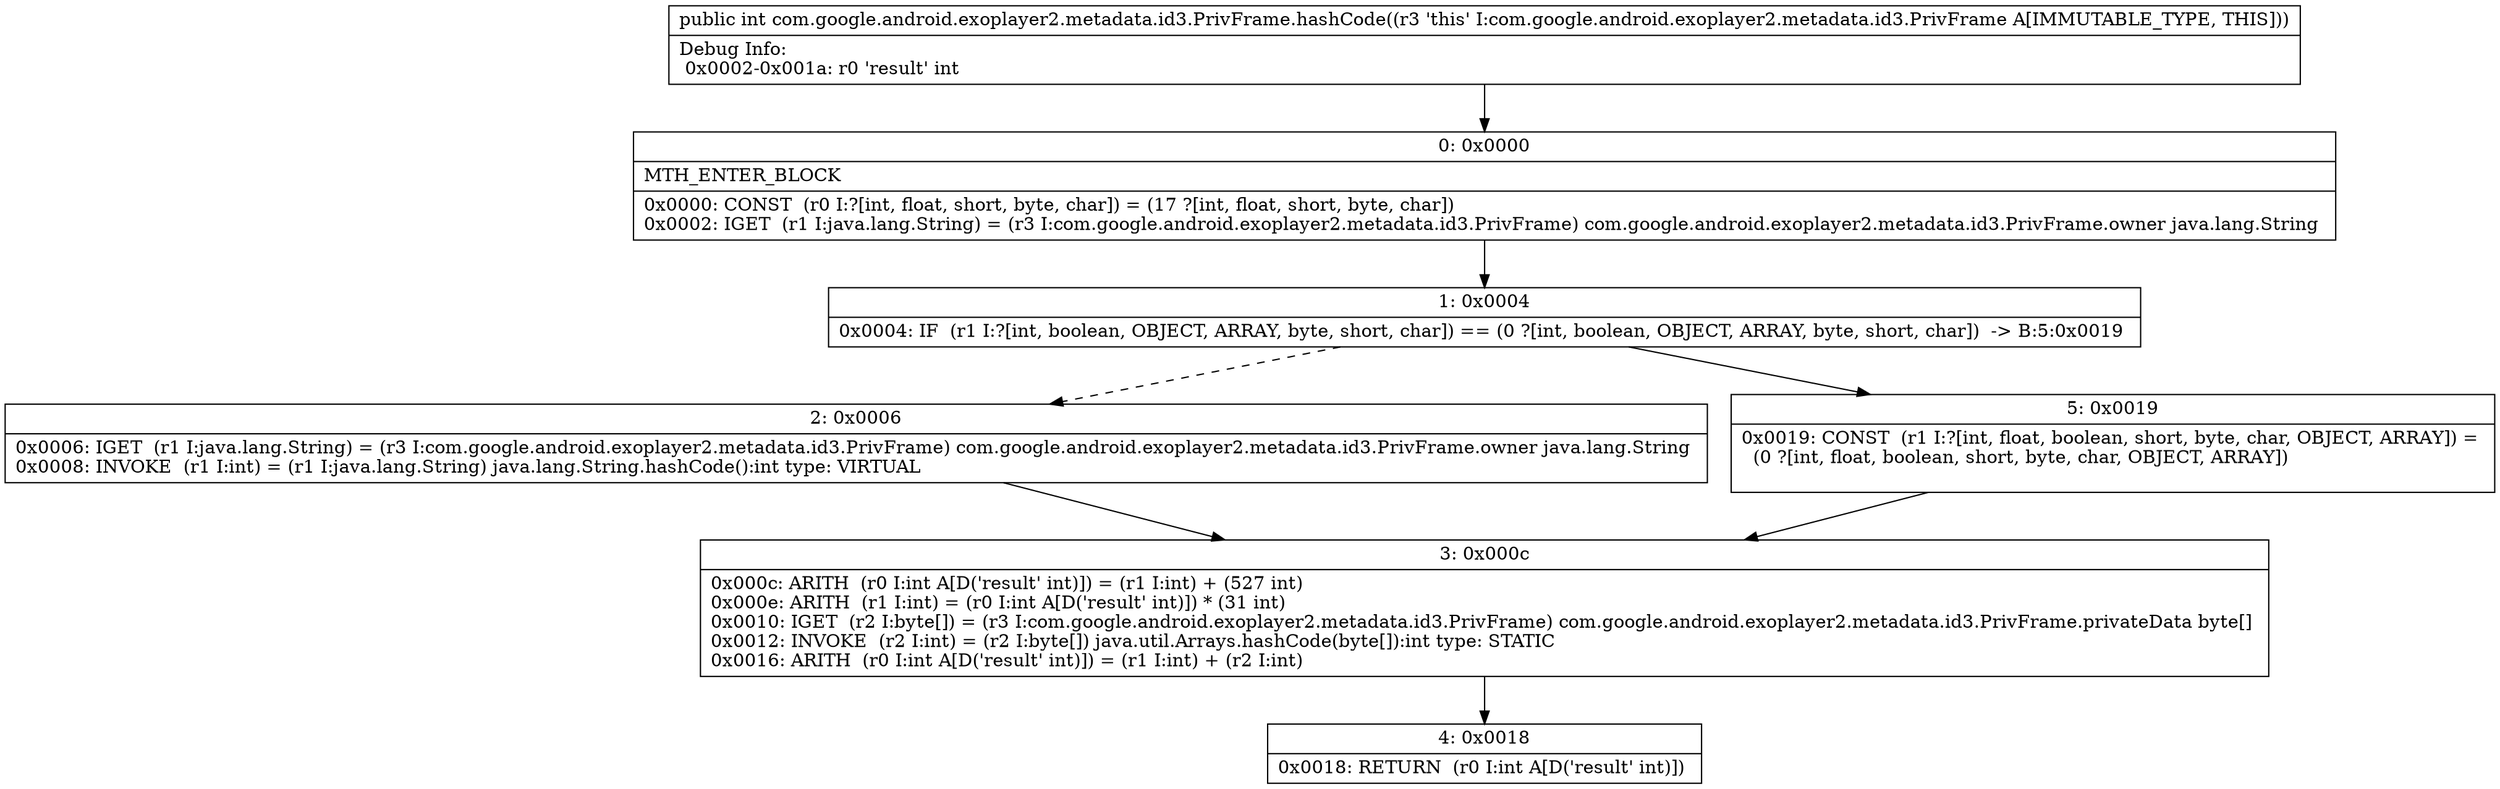 digraph "CFG forcom.google.android.exoplayer2.metadata.id3.PrivFrame.hashCode()I" {
Node_0 [shape=record,label="{0\:\ 0x0000|MTH_ENTER_BLOCK\l|0x0000: CONST  (r0 I:?[int, float, short, byte, char]) = (17 ?[int, float, short, byte, char]) \l0x0002: IGET  (r1 I:java.lang.String) = (r3 I:com.google.android.exoplayer2.metadata.id3.PrivFrame) com.google.android.exoplayer2.metadata.id3.PrivFrame.owner java.lang.String \l}"];
Node_1 [shape=record,label="{1\:\ 0x0004|0x0004: IF  (r1 I:?[int, boolean, OBJECT, ARRAY, byte, short, char]) == (0 ?[int, boolean, OBJECT, ARRAY, byte, short, char])  \-\> B:5:0x0019 \l}"];
Node_2 [shape=record,label="{2\:\ 0x0006|0x0006: IGET  (r1 I:java.lang.String) = (r3 I:com.google.android.exoplayer2.metadata.id3.PrivFrame) com.google.android.exoplayer2.metadata.id3.PrivFrame.owner java.lang.String \l0x0008: INVOKE  (r1 I:int) = (r1 I:java.lang.String) java.lang.String.hashCode():int type: VIRTUAL \l}"];
Node_3 [shape=record,label="{3\:\ 0x000c|0x000c: ARITH  (r0 I:int A[D('result' int)]) = (r1 I:int) + (527 int) \l0x000e: ARITH  (r1 I:int) = (r0 I:int A[D('result' int)]) * (31 int) \l0x0010: IGET  (r2 I:byte[]) = (r3 I:com.google.android.exoplayer2.metadata.id3.PrivFrame) com.google.android.exoplayer2.metadata.id3.PrivFrame.privateData byte[] \l0x0012: INVOKE  (r2 I:int) = (r2 I:byte[]) java.util.Arrays.hashCode(byte[]):int type: STATIC \l0x0016: ARITH  (r0 I:int A[D('result' int)]) = (r1 I:int) + (r2 I:int) \l}"];
Node_4 [shape=record,label="{4\:\ 0x0018|0x0018: RETURN  (r0 I:int A[D('result' int)]) \l}"];
Node_5 [shape=record,label="{5\:\ 0x0019|0x0019: CONST  (r1 I:?[int, float, boolean, short, byte, char, OBJECT, ARRAY]) = \l  (0 ?[int, float, boolean, short, byte, char, OBJECT, ARRAY])\l \l}"];
MethodNode[shape=record,label="{public int com.google.android.exoplayer2.metadata.id3.PrivFrame.hashCode((r3 'this' I:com.google.android.exoplayer2.metadata.id3.PrivFrame A[IMMUTABLE_TYPE, THIS]))  | Debug Info:\l  0x0002\-0x001a: r0 'result' int\l}"];
MethodNode -> Node_0;
Node_0 -> Node_1;
Node_1 -> Node_2[style=dashed];
Node_1 -> Node_5;
Node_2 -> Node_3;
Node_3 -> Node_4;
Node_5 -> Node_3;
}

